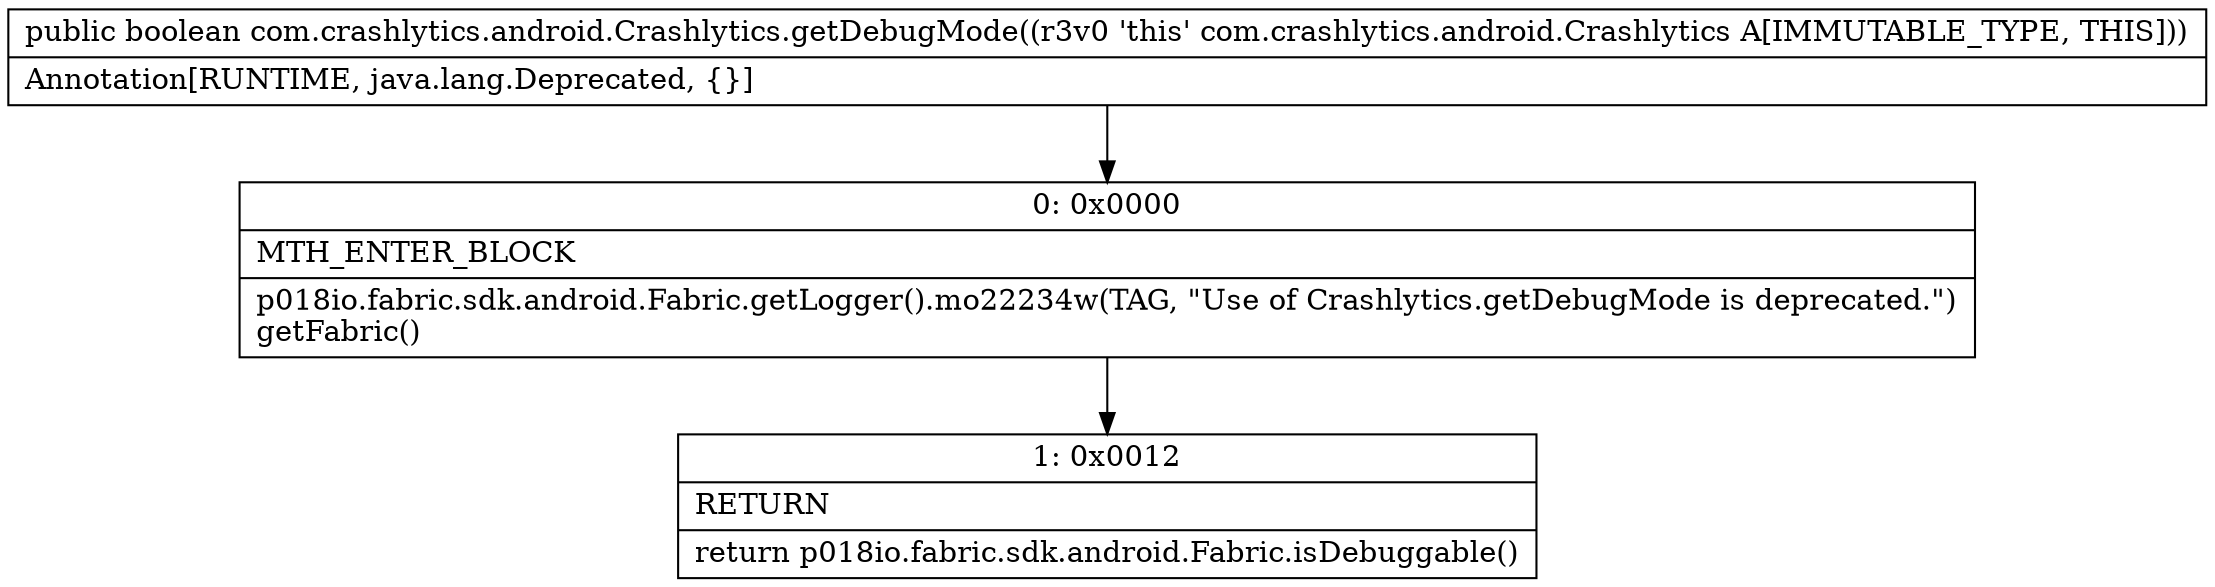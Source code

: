 digraph "CFG forcom.crashlytics.android.Crashlytics.getDebugMode()Z" {
Node_0 [shape=record,label="{0\:\ 0x0000|MTH_ENTER_BLOCK\l|p018io.fabric.sdk.android.Fabric.getLogger().mo22234w(TAG, \"Use of Crashlytics.getDebugMode is deprecated.\")\lgetFabric()\l}"];
Node_1 [shape=record,label="{1\:\ 0x0012|RETURN\l|return p018io.fabric.sdk.android.Fabric.isDebuggable()\l}"];
MethodNode[shape=record,label="{public boolean com.crashlytics.android.Crashlytics.getDebugMode((r3v0 'this' com.crashlytics.android.Crashlytics A[IMMUTABLE_TYPE, THIS]))  | Annotation[RUNTIME, java.lang.Deprecated, \{\}]\l}"];
MethodNode -> Node_0;
Node_0 -> Node_1;
}

